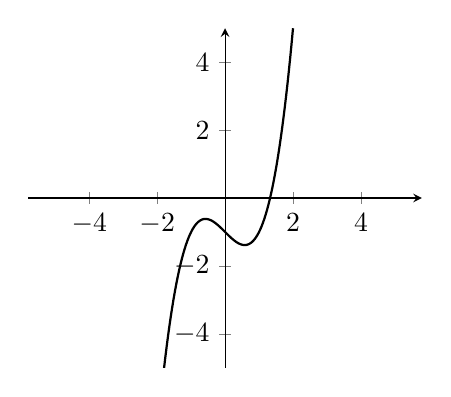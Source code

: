 \begin{tikzpicture}
\begin{axis}[
axis y line=center,
axis x line=middle,
scale only axis,
axis equal,
xmax=2,xmin=-2,
ymin=-5,ymax=5,
width=5cm,
samples=100,
anchor=center,
]
\addplot[thick,domain=-2:2,mark=none]{x^3-x-1};
\end{axis}
\end{tikzpicture}
